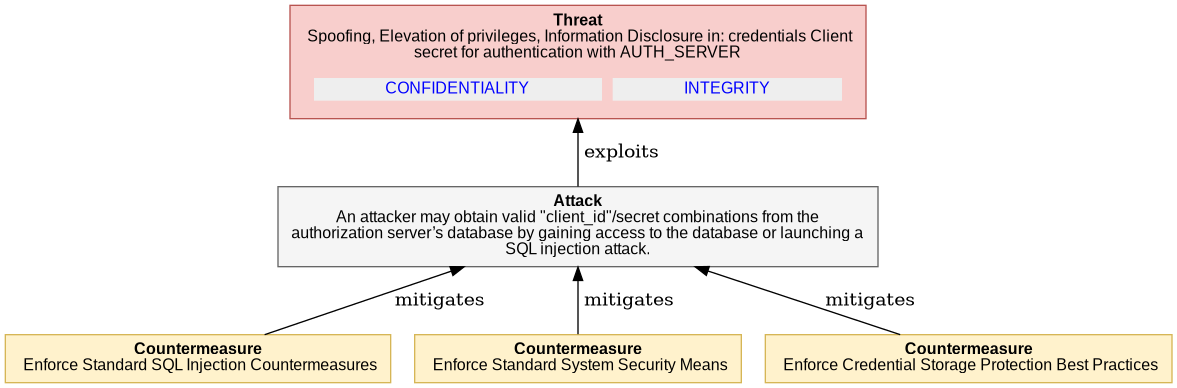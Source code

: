  

@startuml
digraph G {
rankdir="BT";
  node [shape=plaintext, fontname="Arial" fontsize="12"];
    "4_3_4_CLIENT_CREDENTIALS_DISCLOSURE" [ fillcolor="#F8CECC", style=filled, shape=polygon, color="#B85450"
    label= 
    <<table border="0" cellborder="0" cellspacing="0">
     <tr><td align="center"><b>Threat</b><br/> 

Spoofing, Elevation of privileges, Information Disclosure in: credentials Client<br/>secret for authentication with AUTH_SERVER
</td></tr>
     <tr><td><table border="0" cellborder="0" cellspacing="8"><tr>
                ret += secObj.linkedImpactMDText()
     <td align="center" href="#OAuth2.CONFIDENTIALITY" bgcolor="#EEEEEE"><font color="blue">CONFIDENTIALITY</font></td>
                ret += secObj.linkedImpactMDText()
     <td align="center" href="#OAuth2.INTEGRITY" bgcolor="#EEEEEE"><font color="blue">INTEGRITY</font></td>
     </tr></table></td></tr>   
   </table>>
   ];
    
"4_3_4_CLIENT_CREDENTIALS_DISCLOSURE_attack" [ fillcolor="#f5f5f5", style=filled, shape=polygon, color="#666666", label =     
    <<table border="0" cellborder="0" cellspacing="0">
     <tr><td align="center"><b>Attack</b><br/>

An attacker may obtain valid &quot;client_id&quot;/secret combinations from the<br/>authorization server’s database by gaining access to the database or launching a<br/>SQL injection attack.
</td></tr>
   </table>>
    ]

"4_3_4_CLIENT_CREDENTIALS_DISCLOSURE_attack" -> "4_3_4_CLIENT_CREDENTIALS_DISCLOSURE"  [label = " exploits"]

    "4_3_4_CLIENT_CREDENTIALS_DISCLOSURE_countermeasure0" [ 
       fillcolor="#FFF2CC", style=filled, shape=polygon, color="#D6B656", label =     
    <<table border="0" cellborder="0" cellspacing="0">
     <tr><td align="left"><b>Countermeasure</b><br/> 

Enforce Standard SQL Injection Countermeasures
</td></tr>
   </table>>
   ]

     "4_3_4_CLIENT_CREDENTIALS_DISCLOSURE_countermeasure0" -> "4_3_4_CLIENT_CREDENTIALS_DISCLOSURE_attack" [label = " mitigates"]

    "4_3_4_CLIENT_CREDENTIALS_DISCLOSURE_countermeasure1" [ 
       fillcolor="#FFF2CC", style=filled, shape=polygon, color="#D6B656", label =     
    <<table border="0" cellborder="0" cellspacing="0">
     <tr><td align="left"><b>Countermeasure</b><br/> 

Enforce Standard System Security Means
</td></tr>
   </table>>
   ]

     "4_3_4_CLIENT_CREDENTIALS_DISCLOSURE_countermeasure1" -> "4_3_4_CLIENT_CREDENTIALS_DISCLOSURE_attack" [label = " mitigates"]

    "4_3_4_CLIENT_CREDENTIALS_DISCLOSURE_countermeasure2" [ 
       fillcolor="#FFF2CC", style=filled, shape=polygon, color="#D6B656", label =     
    <<table border="0" cellborder="0" cellspacing="0">
     <tr><td align="left"><b>Countermeasure</b><br/> 

Enforce Credential Storage Protection Best Practices
</td></tr>
   </table>>
   ]

     "4_3_4_CLIENT_CREDENTIALS_DISCLOSURE_countermeasure2" -> "4_3_4_CLIENT_CREDENTIALS_DISCLOSURE_attack" [label = " mitigates"]

}
@enduml

